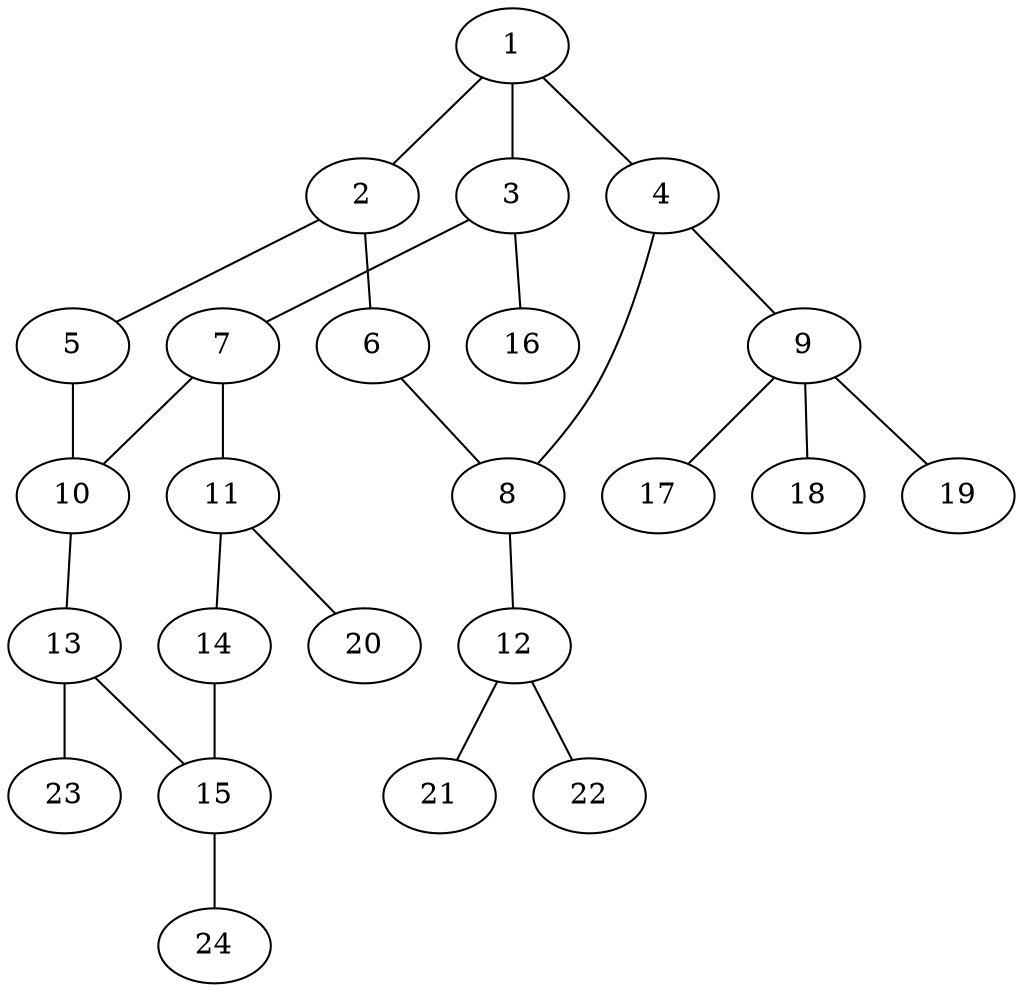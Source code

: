 graph molecule_2708 {
	1	 [chem=C];
	2	 [chem=C];
	1 -- 2	 [valence=2];
	3	 [chem=C];
	1 -- 3	 [valence=1];
	4	 [chem=N];
	1 -- 4	 [valence=1];
	5	 [chem=N];
	2 -- 5	 [valence=1];
	6	 [chem=N];
	2 -- 6	 [valence=1];
	7	 [chem=C];
	3 -- 7	 [valence=2];
	16	 [chem=H];
	3 -- 16	 [valence=1];
	8	 [chem=C];
	4 -- 8	 [valence=1];
	9	 [chem=C];
	4 -- 9	 [valence=1];
	10	 [chem=C];
	5 -- 10	 [valence=2];
	6 -- 8	 [valence=2];
	7 -- 10	 [valence=1];
	11	 [chem=C];
	7 -- 11	 [valence=1];
	12	 [chem=N];
	8 -- 12	 [valence=1];
	17	 [chem=H];
	9 -- 17	 [valence=1];
	18	 [chem=H];
	9 -- 18	 [valence=1];
	19	 [chem=H];
	9 -- 19	 [valence=1];
	13	 [chem=C];
	10 -- 13	 [valence=1];
	14	 [chem=N];
	11 -- 14	 [valence=2];
	20	 [chem=H];
	11 -- 20	 [valence=1];
	21	 [chem=H];
	12 -- 21	 [valence=1];
	22	 [chem=H];
	12 -- 22	 [valence=1];
	15	 [chem=C];
	13 -- 15	 [valence=2];
	23	 [chem=H];
	13 -- 23	 [valence=1];
	14 -- 15	 [valence=1];
	24	 [chem=H];
	15 -- 24	 [valence=1];
}
